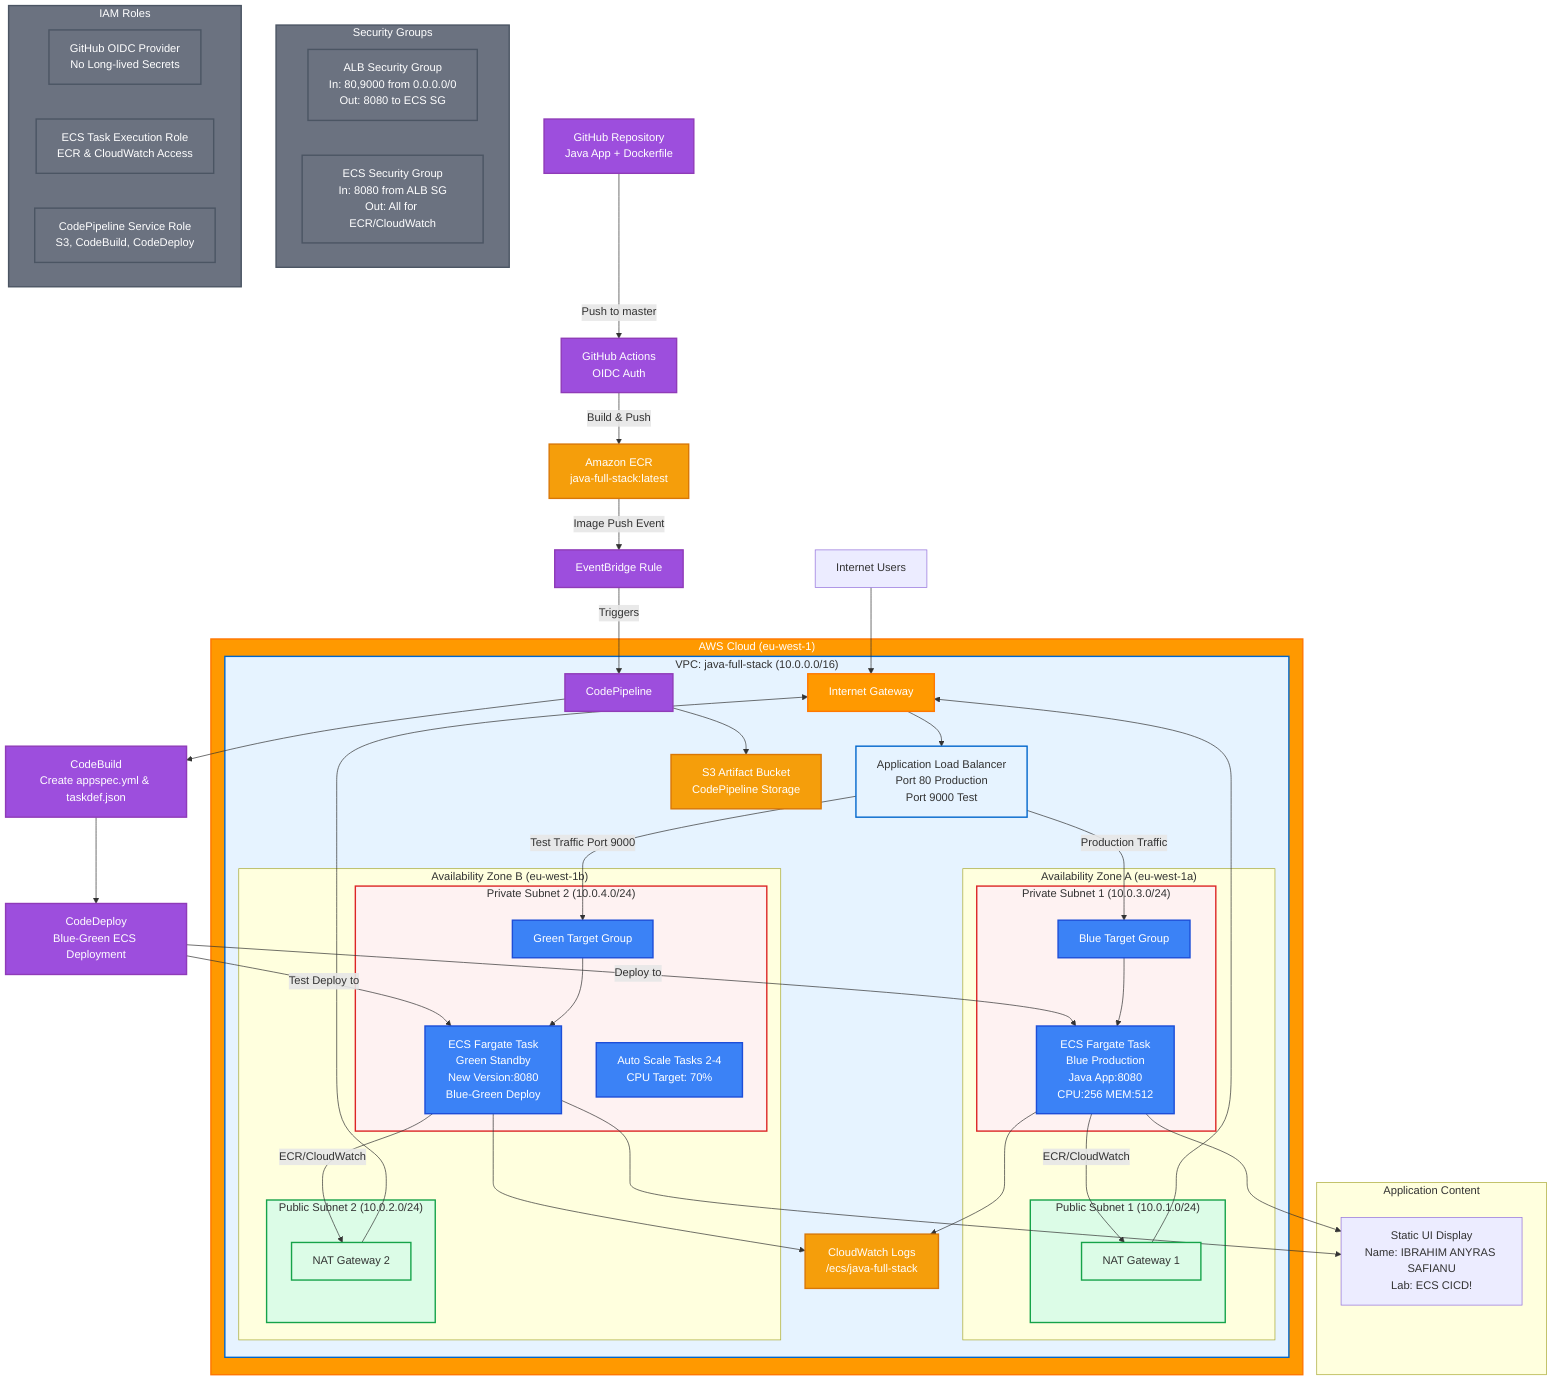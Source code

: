graph TB
    %% External
    Users[Internet Users] --> IGW[Internet Gateway]
    
    %% GitHub CI/CD
    GitHub[GitHub Repository<br/>Java App + Dockerfile] --> |Push to master| GHA[GitHub Actions<br/>OIDC Auth]
    GHA --> |Build & Push| ECR[Amazon ECR<br/>java-full-stack:latest]
    ECR --> |Image Push Event| EB[EventBridge Rule]
    EB --> |Triggers| CP[CodePipeline]
    
    %% Pipeline Stages
    CP --> CB[CodeBuild<br/>Create appspec.yml & taskdef.json]
    CB --> CD[CodeDeploy<br/>Blue-Green ECS Deployment]
    CD --> |Deploy to| ECS1[ECS Task Blue]
    CD --> |Test Deploy to| ECS2[ECS Task Green]
    
    %% VPC Structure
    subgraph AWS["AWS Cloud (eu-west-1)"]
        subgraph VPC["VPC: java-full-stack (10.0.0.0/16)"]
            IGW --> ALB[Application Load Balancer<br/>Port 80 Production<br/>Port 9000 Test]
            
            subgraph AZ1["Availability Zone A (eu-west-1a)"]
                subgraph PubSub1["Public Subnet 1 (10.0.1.0/24)"]
                    NAT1[NAT Gateway 1]
                end
                subgraph PrivSub1["Private Subnet 1 (10.0.3.0/24)"]
                    ECS1[ECS Fargate Task<br/>Blue Production<br/>Java App:8080<br/>CPU:256 MEM:512]
                    BTG[Blue Target Group]
                end
            end
            
            subgraph AZ2["Availability Zone B (eu-west-1b)"]
                subgraph PubSub2["Public Subnet 2 (10.0.2.0/24)"]
                    NAT2[NAT Gateway 2]
                end
                subgraph PrivSub2["Private Subnet 2 (10.0.4.0/24)"]
                    ECS2[ECS Fargate Task<br/>Green Standby<br/>New Version:8080<br/>Blue-Green Deploy]
                    GTG[Green Target Group]
                    ECSScale[Auto Scale Tasks 2-4<br/>CPU Target: 70%]
                end
            end
            
            %% Load Balancer Connections
            ALB --> |Production Traffic| BTG
            ALB --> |Test Traffic Port 9000| GTG
            BTG --> ECS1
            GTG --> ECS2
            
            %% Outbound Internet via NAT
            ECS1 --> |ECR/CloudWatch| NAT1
            ECS2 --> |ECR/CloudWatch| NAT2
            NAT1 --> IGW
            NAT2 --> IGW
            
            %% Logging and Storage
            ECS1 --> CW[CloudWatch Logs<br/>/ecs/java-full-stack]
            ECS2 --> CW
            CP --> S3[S3 Artifact Bucket<br/>CodePipeline Storage]
        end
    end
    
    %% Security Groups
    subgraph SG["Security Groups"]
        ALBSG[ALB Security Group<br/>In: 80,9000 from 0.0.0.0/0<br/>Out: 8080 to ECS SG]
        ECSSG[ECS Security Group<br/>In: 8080 from ALB SG<br/>Out: All for ECR/CloudWatch]
    end
    
    %% IAM & Auth
    subgraph IAM["IAM Roles"]
        OIDC[GitHub OIDC Provider<br/>No Long-lived Secrets]
        TaskRole[ECS Task Execution Role<br/>ECR & CloudWatch Access]
        PipelineRole[CodePipeline Service Role<br/>S3, CodeBuild, CodeDeploy]
    end
    
    %% Application Output
    subgraph App["Application Content"]
        UI[Static UI Display<br/>Name: IBRAHIM ANYRAS SAFIANU<br/>Lab: ECS CICD!]
    end
    
    ECS1 --> UI
    ECS2 --> UI
    
    %% Styling
    classDef aws fill:#ff9900,stroke:#ff7700,stroke-width:2px,color:white
    classDef vpc fill:#e6f3ff,stroke:#0066cc,stroke-width:2px
    classDef public fill:#dcfce7,stroke:#16a34a,stroke-width:2px
    classDef private fill:#fef2f2,stroke:#dc2626,stroke-width:2px
    classDef ecs fill:#3b82f6,stroke:#1d4ed8,stroke-width:2px,color:white
    classDef cicd fill:#9d4edd,stroke:#8f3bb8,stroke-width:2px,color:white
    classDef storage fill:#f59e0b,stroke:#d97706,stroke-width:2px,color:white
    classDef security fill:#6b7280,stroke:#4b5563,stroke-width:2px,color:white
    
    class AWS,IGW aws
    class VPC,ALB vpc
    class PubSub1,PubSub2,NAT1,NAT2 public
    class PrivSub1,PrivSub2 private
    class ECS1,ECS2,BTG,GTG,ECSScale ecs
    class GitHub,GHA,CP,CB,CD,EB cicd
    class ECR,CW,S3 storage
    class SG,ALBSG,ECSSG,IAM,OIDC,TaskRole,PipelineRole security